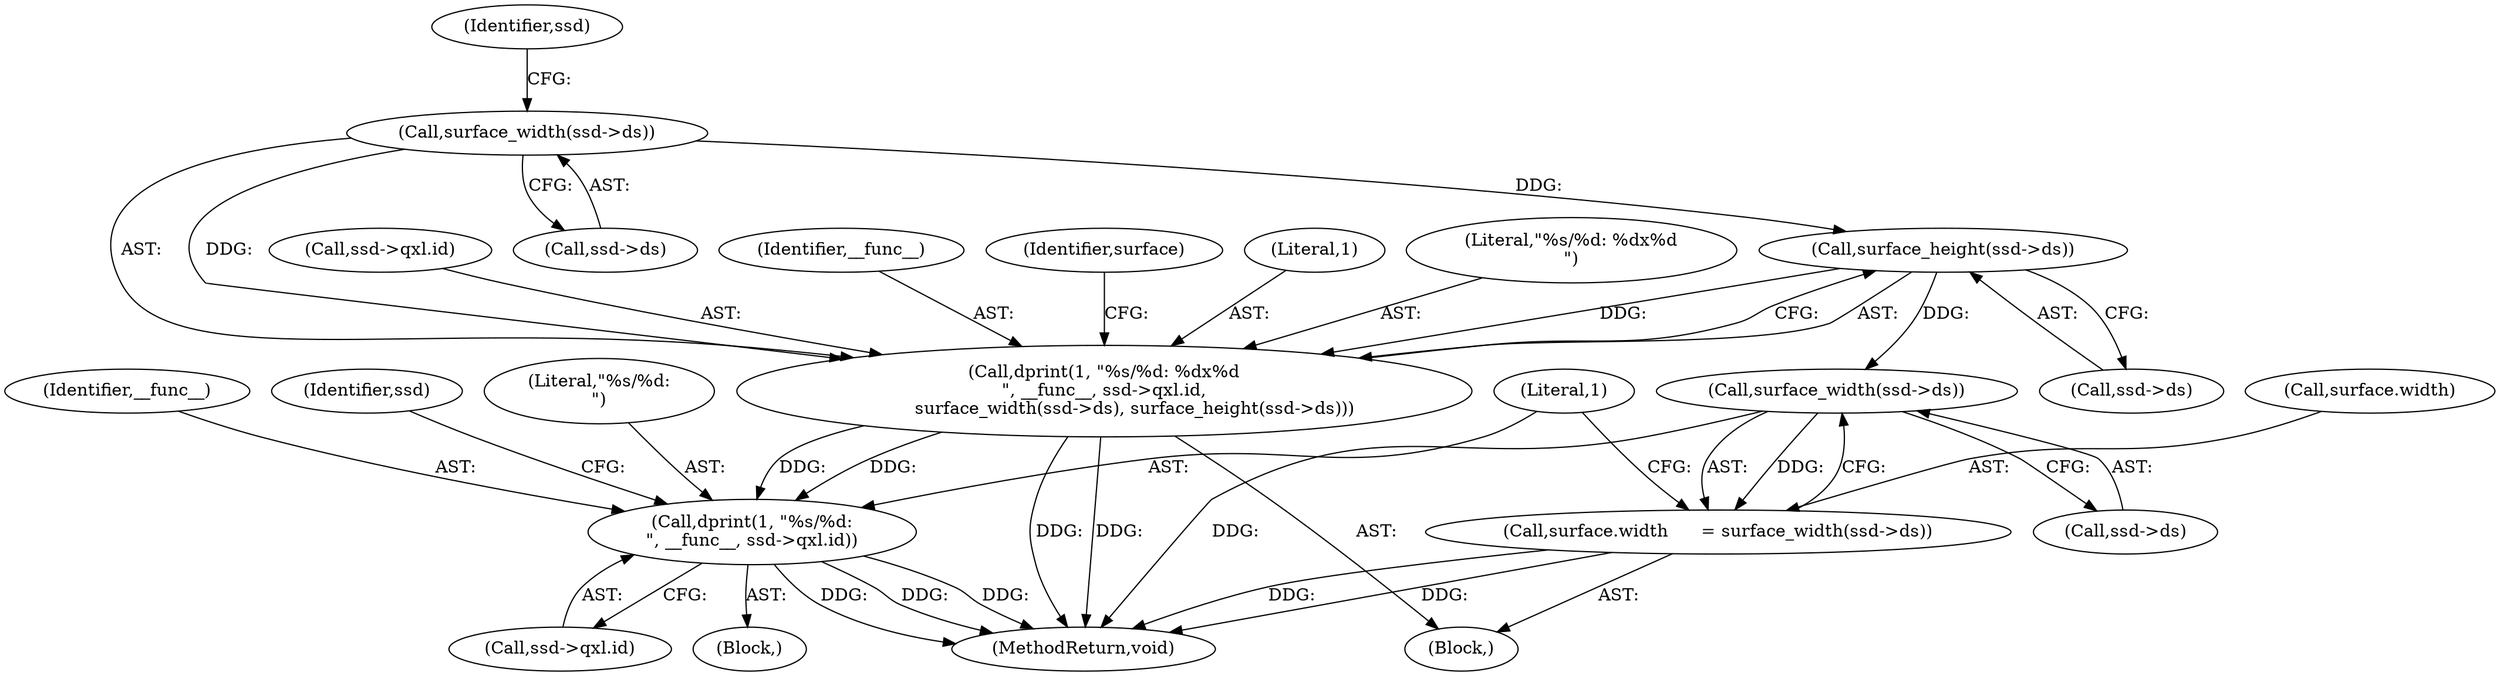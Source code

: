 digraph "1_qemu_ab9509cceabef28071e41bdfa073083859c949a7_0@pointer" {
"1000125" [label="(Call,surface_height(ssd->ds))"];
"1000121" [label="(Call,surface_width(ssd->ds))"];
"1000112" [label="(Call,dprint(1, \"%s/%d: %dx%d\n\", __func__, ssd->qxl.id,\n           surface_width(ssd->ds), surface_height(ssd->ds)))"];
"1000143" [label="(Call,dprint(1, \"%s/%d:\n\", __func__, ssd->qxl.id))"];
"1000138" [label="(Call,surface_width(ssd->ds))"];
"1000134" [label="(Call,surface.width      = surface_width(ssd->ds))"];
"1000268" [label="(MethodReturn,void)"];
"1000135" [label="(Call,surface.width)"];
"1000138" [label="(Call,surface_width(ssd->ds))"];
"1000104" [label="(Block,)"];
"1000116" [label="(Call,ssd->qxl.id)"];
"1000146" [label="(Identifier,__func__)"];
"1000115" [label="(Identifier,__func__)"];
"1000142" [label="(Block,)"];
"1000127" [label="(Identifier,ssd)"];
"1000122" [label="(Call,ssd->ds)"];
"1000125" [label="(Call,surface_height(ssd->ds))"];
"1000143" [label="(Call,dprint(1, \"%s/%d:\n\", __func__, ssd->qxl.id))"];
"1000134" [label="(Call,surface.width      = surface_width(ssd->ds))"];
"1000131" [label="(Identifier,surface)"];
"1000121" [label="(Call,surface_width(ssd->ds))"];
"1000113" [label="(Literal,1)"];
"1000112" [label="(Call,dprint(1, \"%s/%d: %dx%d\n\", __func__, ssd->qxl.id,\n           surface_width(ssd->ds), surface_height(ssd->ds)))"];
"1000114" [label="(Literal,\"%s/%d: %dx%d\n\")"];
"1000153" [label="(Identifier,ssd)"];
"1000147" [label="(Call,ssd->qxl.id)"];
"1000126" [label="(Call,ssd->ds)"];
"1000145" [label="(Literal,\"%s/%d:\n\")"];
"1000139" [label="(Call,ssd->ds)"];
"1000144" [label="(Literal,1)"];
"1000125" -> "1000112"  [label="AST: "];
"1000125" -> "1000126"  [label="CFG: "];
"1000126" -> "1000125"  [label="AST: "];
"1000112" -> "1000125"  [label="CFG: "];
"1000125" -> "1000112"  [label="DDG: "];
"1000121" -> "1000125"  [label="DDG: "];
"1000125" -> "1000138"  [label="DDG: "];
"1000121" -> "1000112"  [label="AST: "];
"1000121" -> "1000122"  [label="CFG: "];
"1000122" -> "1000121"  [label="AST: "];
"1000127" -> "1000121"  [label="CFG: "];
"1000121" -> "1000112"  [label="DDG: "];
"1000112" -> "1000104"  [label="AST: "];
"1000113" -> "1000112"  [label="AST: "];
"1000114" -> "1000112"  [label="AST: "];
"1000115" -> "1000112"  [label="AST: "];
"1000116" -> "1000112"  [label="AST: "];
"1000131" -> "1000112"  [label="CFG: "];
"1000112" -> "1000268"  [label="DDG: "];
"1000112" -> "1000268"  [label="DDG: "];
"1000112" -> "1000143"  [label="DDG: "];
"1000112" -> "1000143"  [label="DDG: "];
"1000143" -> "1000142"  [label="AST: "];
"1000143" -> "1000147"  [label="CFG: "];
"1000144" -> "1000143"  [label="AST: "];
"1000145" -> "1000143"  [label="AST: "];
"1000146" -> "1000143"  [label="AST: "];
"1000147" -> "1000143"  [label="AST: "];
"1000153" -> "1000143"  [label="CFG: "];
"1000143" -> "1000268"  [label="DDG: "];
"1000143" -> "1000268"  [label="DDG: "];
"1000143" -> "1000268"  [label="DDG: "];
"1000138" -> "1000134"  [label="AST: "];
"1000138" -> "1000139"  [label="CFG: "];
"1000139" -> "1000138"  [label="AST: "];
"1000134" -> "1000138"  [label="CFG: "];
"1000138" -> "1000268"  [label="DDG: "];
"1000138" -> "1000134"  [label="DDG: "];
"1000134" -> "1000104"  [label="AST: "];
"1000135" -> "1000134"  [label="AST: "];
"1000144" -> "1000134"  [label="CFG: "];
"1000134" -> "1000268"  [label="DDG: "];
"1000134" -> "1000268"  [label="DDG: "];
}
